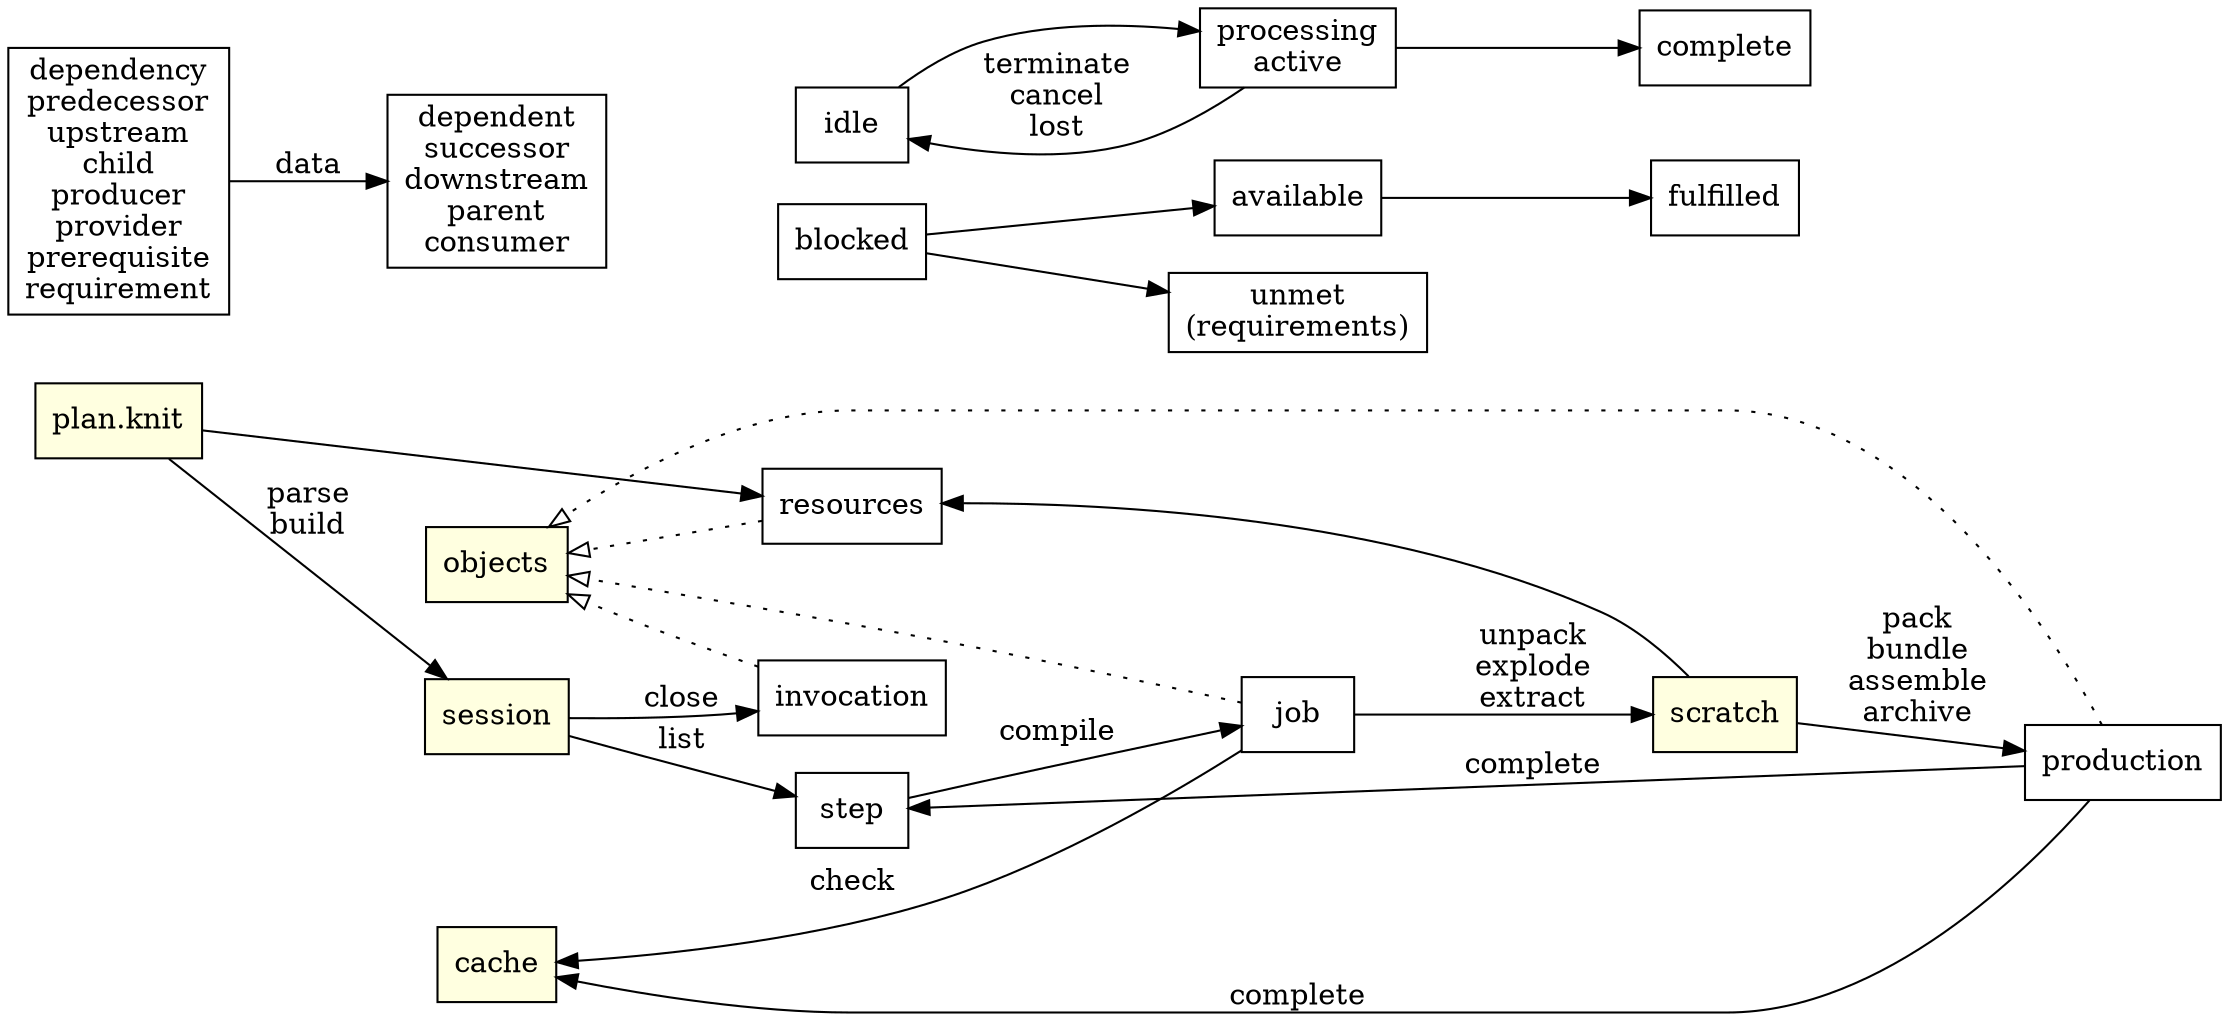 digraph {
    rankdir=LR;
    node [shape=box];

    {
        node [style=filled,fillcolor=lightyellow];

        // session canonicalization to detect duplicate flows?
        "plan.knit";
        {
            rank=same;
            // .knit/sessions/xxxx
            session;
            // .knit/objects/xx/yyyy
            objects;
            // .knit/cache/xx/yyyy
            cache;
        }
        // .knit/scratch/xxxx
        scratch;
    }

    "plan.knit" -> session [label="parse\nbuild"];
    "plan.knit" -> resources;
    step -> job [label=compile];
    job -> cache [label=check];
    production -> step [label=complete];
    session -> step [label=list];
    session -> invocation [label=close];

    // dispatch
    job -> scratch [label="unpack\nexplode\nextract"];
    scratch -> production [label="pack\nbundle\nassemble\narchive"];
    production -> cache [label=complete];
    scratch -> resources;

    {
        edge [style=dotted,arrowhead=empty];
        { resources job production invocation } -> objects;
    }

    { rank=same; resources; step; }

    // step states
    blocked;
    available;
    blocked -> available;
    available -> fulfilled;
    blocked -> "unmet\n(requirements)";

    // job states
    processing [label="processing\nactive"];
    idle -> processing -> complete;
    processing -> idle [label="terminate\ncancel\nlost"];

    // dependencies
    dependency [label="dependency\npredecessor\nupstream\nchild\nproducer\nprovider\nprerequisite\nrequirement"];
    dependent [label="dependent\nsuccessor\ndownstream\nparent\nconsumer"];
    dependency -> dependent [label=data];

    { rank=same; idle; blocked; step; }
}
